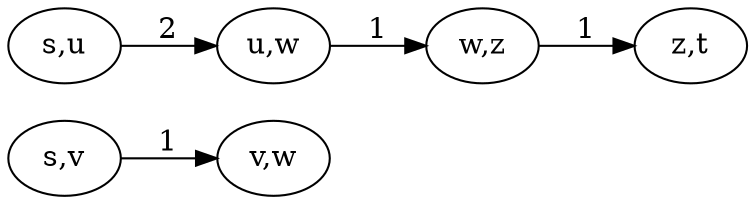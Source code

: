 digraph G {
	rankdir = LR
	{rank=same; <v,w> <u,w>}
	{rank=same; <s,v> <s,u>}
	<s,u> -> <u,w> [label=2];
	<s,v> -> <v,w> [label=1];
	<u,w> -> <w,z> [label=1];
	<w,z> -> <z,t> [label=1];
}
